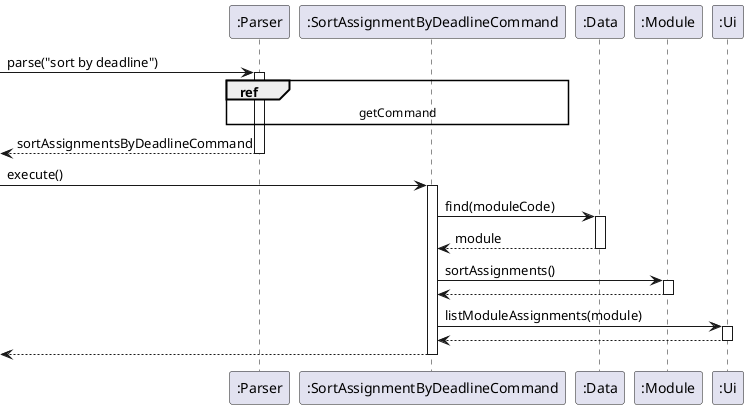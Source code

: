 @startuml

participant ":Parser" as Parser
participant ":SortAssignmentByDeadlineCommand" as Command
participant ":Data" as Data
participant ":Module" as Module
participant ":Ui" as Ui


[-> Parser : parse("sort by deadline")
activate Parser

ref over Parser, Command : getCommand

[<-- Parser : sortAssignmentsByDeadlineCommand
deactivate Parser

[->Command : execute()
activate Command

Command -> Data : find(moduleCode)
activate Data

Data --> Command : module
deactivate Data

Command -> Module : sortAssignments()
activate Module

Module --> Command
deactivate Module

Command -> Ui : listModuleAssignments(module)
activate Ui

Ui --> Command
deactivate Ui

[<-- Command
deactivate Command

@enduml